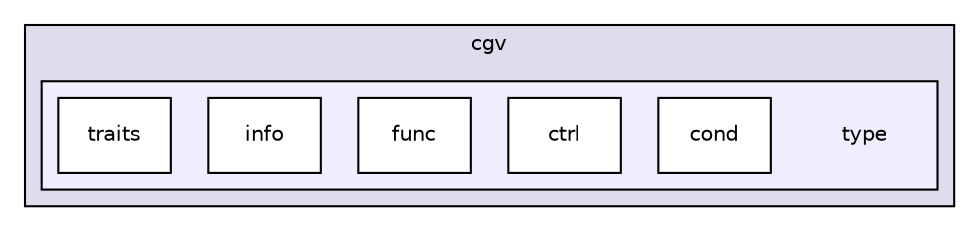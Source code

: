 digraph "type" {
  bgcolor=transparent;
  compound=true
  node [ fontsize="10", fontname="Helvetica"];
  edge [ labelfontsize="10", labelfontname="Helvetica"];
  subgraph clusterdir_b2f69a17ffe82a31358822b647cc4326 {
    graph [ bgcolor="#ddddee", pencolor="black", label="cgv" fontname="Helvetica", fontsize="10", URL="dir_b2f69a17ffe82a31358822b647cc4326.html"]
  subgraph clusterdir_6e3689650c6effb3b07875eecab1ea11 {
    graph [ bgcolor="#eeeeff", pencolor="black", label="" URL="dir_6e3689650c6effb3b07875eecab1ea11.html"];
    dir_6e3689650c6effb3b07875eecab1ea11 [shape=plaintext label="type"];
    dir_d2daa059f2ccfca1b58731ae40e3e794 [shape=box label="cond" color="black" fillcolor="white" style="filled" URL="dir_d2daa059f2ccfca1b58731ae40e3e794.html"];
    dir_b7cd7a56fefb6da3c5a58d3b2b34dbc5 [shape=box label="ctrl" color="black" fillcolor="white" style="filled" URL="dir_b7cd7a56fefb6da3c5a58d3b2b34dbc5.html"];
    dir_b3206017f8c0a8db1c1257e9bf2e73b6 [shape=box label="func" color="black" fillcolor="white" style="filled" URL="dir_b3206017f8c0a8db1c1257e9bf2e73b6.html"];
    dir_845fb1858fee56cb66c892004e14d559 [shape=box label="info" color="black" fillcolor="white" style="filled" URL="dir_845fb1858fee56cb66c892004e14d559.html"];
    dir_29bd7aeda03faff261d61715803a0d39 [shape=box label="traits" color="black" fillcolor="white" style="filled" URL="dir_29bd7aeda03faff261d61715803a0d39.html"];
  }
  }
}
